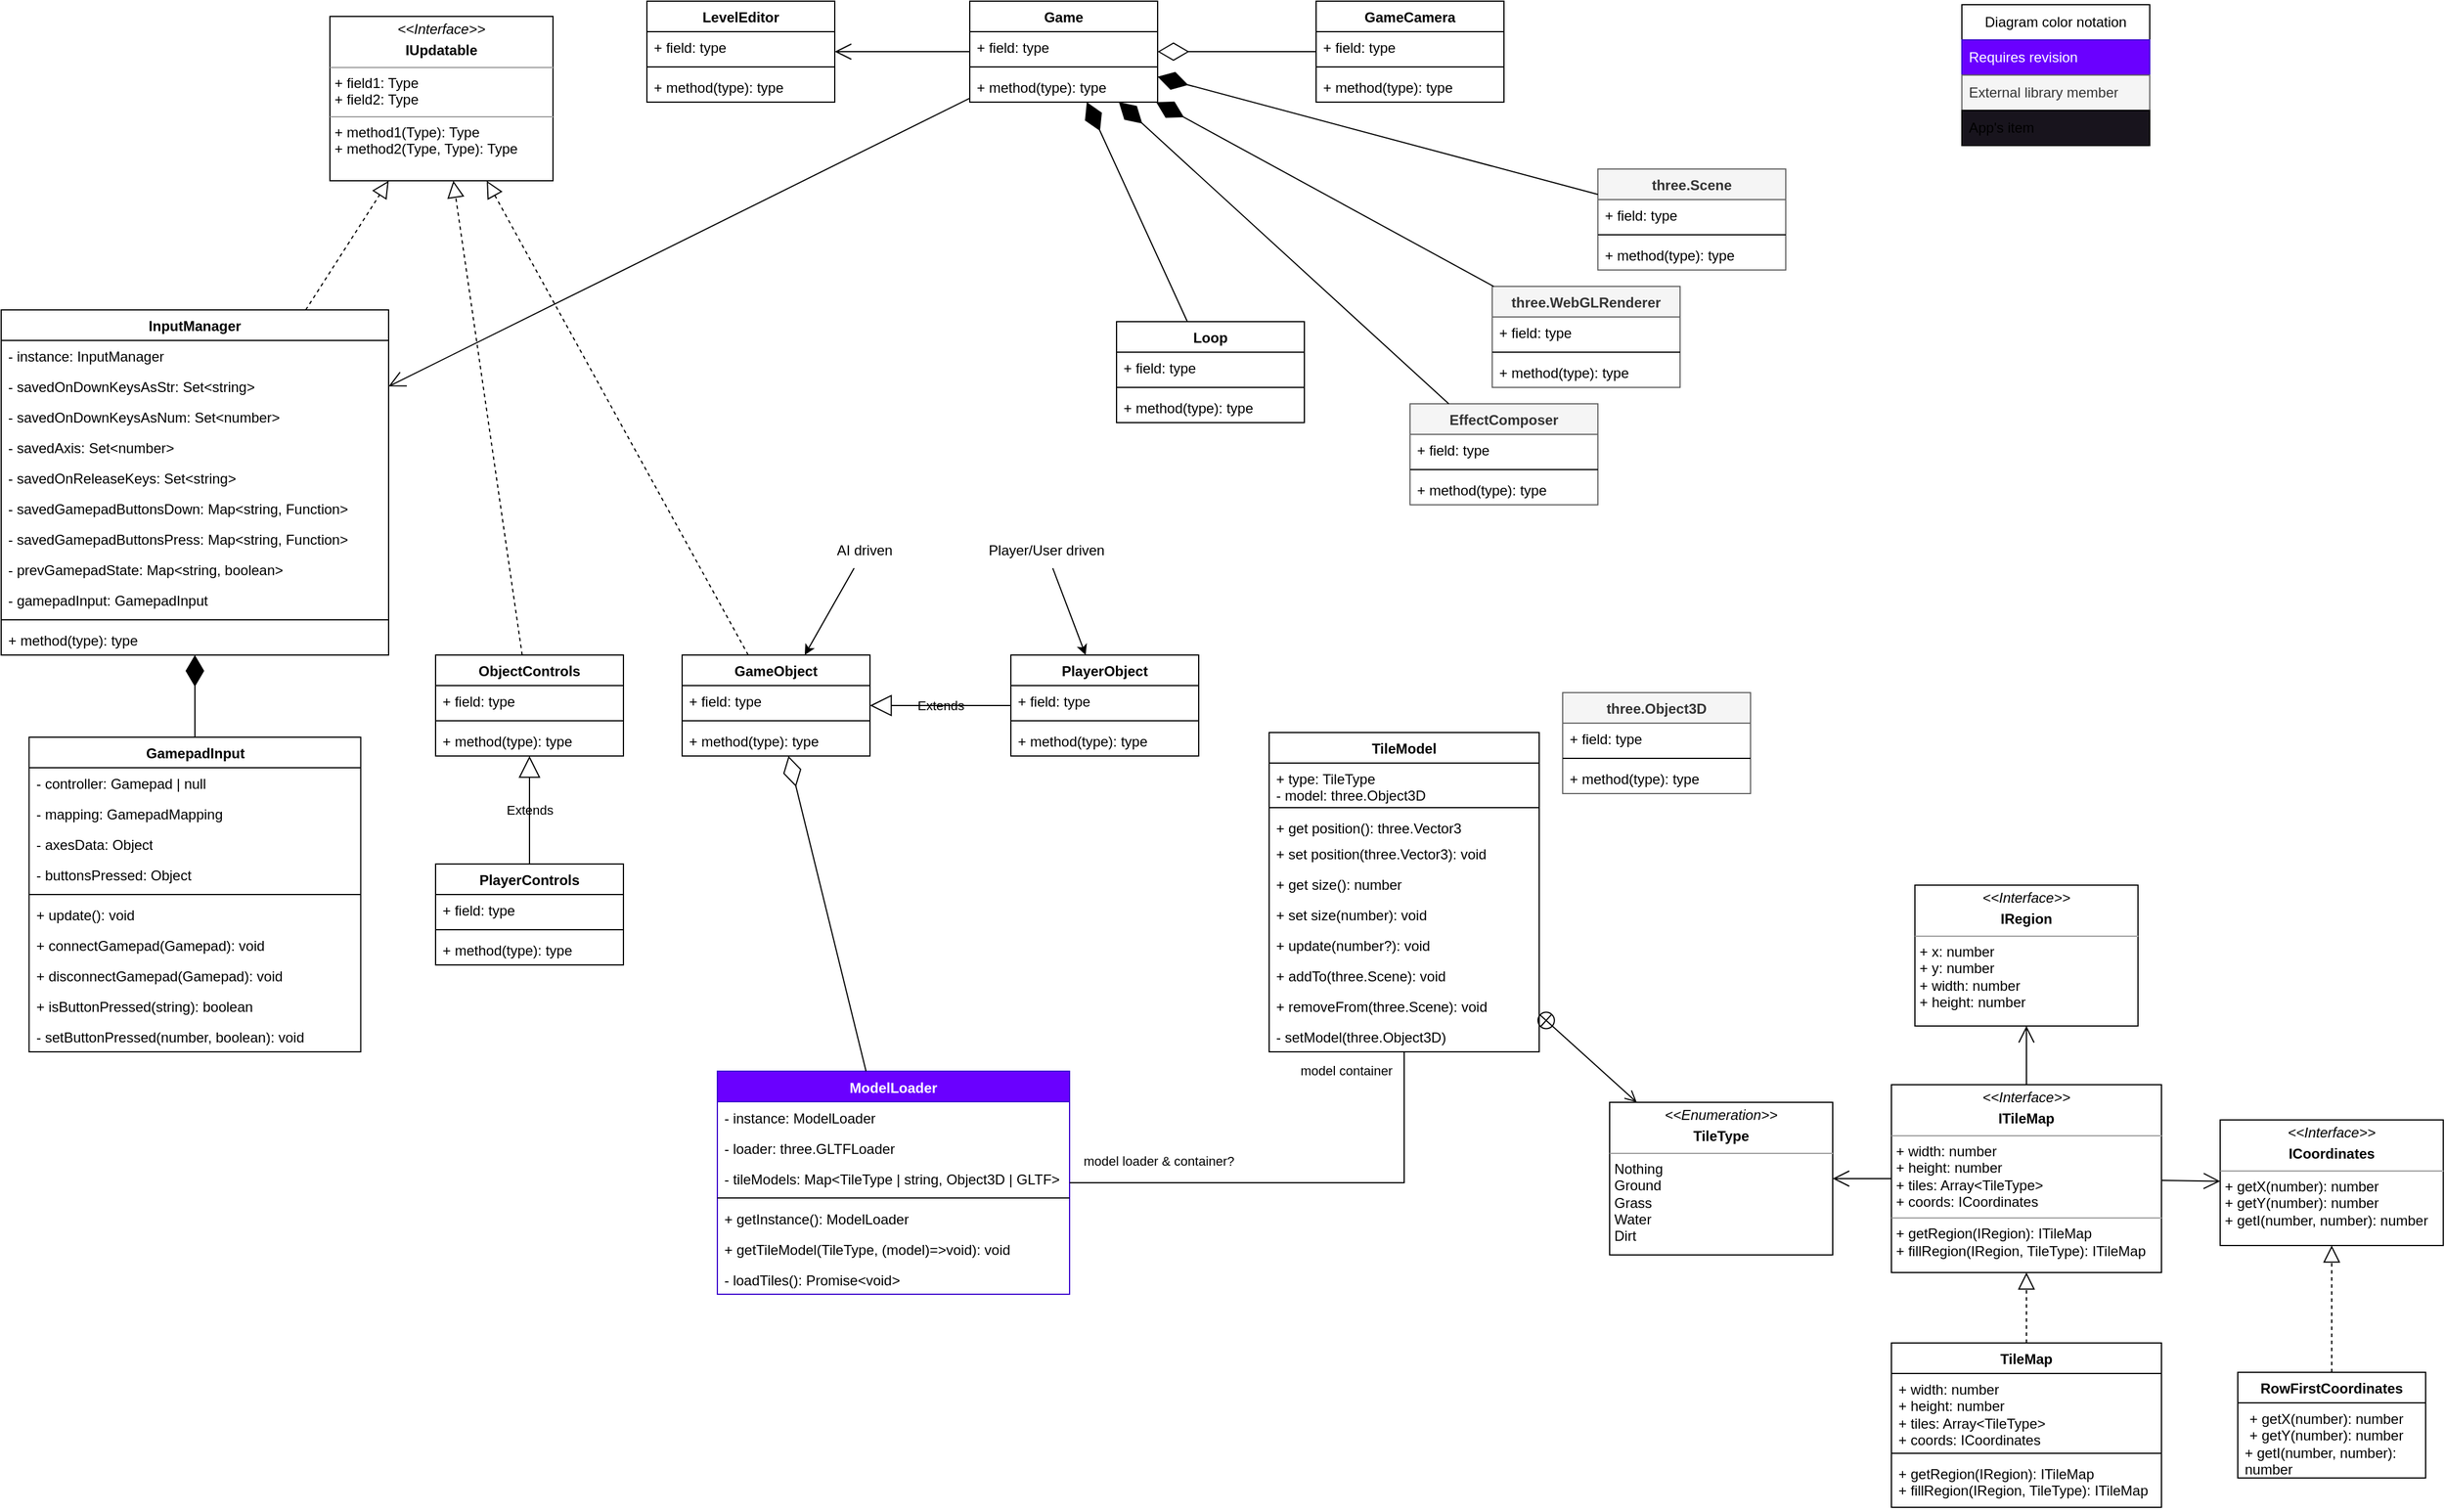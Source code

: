 <mxfile>
    <diagram name="Page-1" id="s4xQA4MzKtkiSZXsLLzP">
        <mxGraphModel dx="2334" dy="1061" grid="1" gridSize="10" guides="1" tooltips="1" connect="1" arrows="1" fold="1" page="1" pageScale="1" pageWidth="850" pageHeight="1100" background="none" math="0" shadow="0">
            <root>
                <mxCell id="0"/>
                <mxCell id="1" parent="0"/>
                <mxCell id="J7IV816btGP2N2LQKdfI-1" value="&lt;div&gt;GameObject&lt;/div&gt;" style="swimlane;fontStyle=1;align=center;verticalAlign=top;childLayout=stackLayout;horizontal=1;startSize=26;horizontalStack=0;resizeParent=1;resizeParentMax=0;resizeLast=0;collapsible=1;marginBottom=0;whiteSpace=wrap;html=1;rounded=0;labelBackgroundColor=none;" parent="1" vertex="1">
                    <mxGeometry x="350" y="584" width="160" height="86" as="geometry"/>
                </mxCell>
                <mxCell id="J7IV816btGP2N2LQKdfI-2" value="+ field: type" style="text;strokeColor=none;fillColor=none;align=left;verticalAlign=top;spacingLeft=4;spacingRight=4;overflow=hidden;rotatable=0;points=[[0,0.5],[1,0.5]];portConstraint=eastwest;whiteSpace=wrap;html=1;rounded=0;labelBackgroundColor=none;" parent="J7IV816btGP2N2LQKdfI-1" vertex="1">
                    <mxGeometry y="26" width="160" height="26" as="geometry"/>
                </mxCell>
                <mxCell id="J7IV816btGP2N2LQKdfI-3" value="" style="line;strokeWidth=1;fillColor=none;align=left;verticalAlign=middle;spacingTop=-1;spacingLeft=3;spacingRight=3;rotatable=0;labelPosition=right;points=[];portConstraint=eastwest;rounded=0;labelBackgroundColor=none;" parent="J7IV816btGP2N2LQKdfI-1" vertex="1">
                    <mxGeometry y="52" width="160" height="8" as="geometry"/>
                </mxCell>
                <mxCell id="J7IV816btGP2N2LQKdfI-4" value="+ method(type): type" style="text;strokeColor=none;fillColor=none;align=left;verticalAlign=top;spacingLeft=4;spacingRight=4;overflow=hidden;rotatable=0;points=[[0,0.5],[1,0.5]];portConstraint=eastwest;whiteSpace=wrap;html=1;rounded=0;labelBackgroundColor=none;" parent="J7IV816btGP2N2LQKdfI-1" vertex="1">
                    <mxGeometry y="60" width="160" height="26" as="geometry"/>
                </mxCell>
                <mxCell id="J7IV816btGP2N2LQKdfI-7" value="PlayerObject" style="swimlane;fontStyle=1;align=center;verticalAlign=top;childLayout=stackLayout;horizontal=1;startSize=26;horizontalStack=0;resizeParent=1;resizeParentMax=0;resizeLast=0;collapsible=1;marginBottom=0;whiteSpace=wrap;html=1;rounded=0;labelBackgroundColor=none;" parent="1" vertex="1">
                    <mxGeometry x="630" y="584" width="160" height="86" as="geometry"/>
                </mxCell>
                <mxCell id="J7IV816btGP2N2LQKdfI-8" value="+ field: type" style="text;strokeColor=none;fillColor=none;align=left;verticalAlign=top;spacingLeft=4;spacingRight=4;overflow=hidden;rotatable=0;points=[[0,0.5],[1,0.5]];portConstraint=eastwest;whiteSpace=wrap;html=1;rounded=0;labelBackgroundColor=none;" parent="J7IV816btGP2N2LQKdfI-7" vertex="1">
                    <mxGeometry y="26" width="160" height="26" as="geometry"/>
                </mxCell>
                <mxCell id="J7IV816btGP2N2LQKdfI-9" value="" style="line;strokeWidth=1;fillColor=none;align=left;verticalAlign=middle;spacingTop=-1;spacingLeft=3;spacingRight=3;rotatable=0;labelPosition=right;points=[];portConstraint=eastwest;rounded=0;labelBackgroundColor=none;" parent="J7IV816btGP2N2LQKdfI-7" vertex="1">
                    <mxGeometry y="52" width="160" height="8" as="geometry"/>
                </mxCell>
                <mxCell id="J7IV816btGP2N2LQKdfI-10" value="+ method(type): type" style="text;strokeColor=none;fillColor=none;align=left;verticalAlign=top;spacingLeft=4;spacingRight=4;overflow=hidden;rotatable=0;points=[[0,0.5],[1,0.5]];portConstraint=eastwest;whiteSpace=wrap;html=1;rounded=0;labelBackgroundColor=none;" parent="J7IV816btGP2N2LQKdfI-7" vertex="1">
                    <mxGeometry y="60" width="160" height="26" as="geometry"/>
                </mxCell>
                <mxCell id="J7IV816btGP2N2LQKdfI-11" value="Loop" style="swimlane;fontStyle=1;align=center;verticalAlign=top;childLayout=stackLayout;horizontal=1;startSize=26;horizontalStack=0;resizeParent=1;resizeParentMax=0;resizeLast=0;collapsible=1;marginBottom=0;whiteSpace=wrap;html=1;rounded=0;labelBackgroundColor=none;" parent="1" vertex="1">
                    <mxGeometry x="720" y="300" width="160" height="86" as="geometry"/>
                </mxCell>
                <mxCell id="J7IV816btGP2N2LQKdfI-12" value="+ field: type" style="text;strokeColor=none;fillColor=none;align=left;verticalAlign=top;spacingLeft=4;spacingRight=4;overflow=hidden;rotatable=0;points=[[0,0.5],[1,0.5]];portConstraint=eastwest;whiteSpace=wrap;html=1;rounded=0;labelBackgroundColor=none;" parent="J7IV816btGP2N2LQKdfI-11" vertex="1">
                    <mxGeometry y="26" width="160" height="26" as="geometry"/>
                </mxCell>
                <mxCell id="J7IV816btGP2N2LQKdfI-13" value="" style="line;strokeWidth=1;fillColor=none;align=left;verticalAlign=middle;spacingTop=-1;spacingLeft=3;spacingRight=3;rotatable=0;labelPosition=right;points=[];portConstraint=eastwest;rounded=0;labelBackgroundColor=none;" parent="J7IV816btGP2N2LQKdfI-11" vertex="1">
                    <mxGeometry y="52" width="160" height="8" as="geometry"/>
                </mxCell>
                <mxCell id="J7IV816btGP2N2LQKdfI-14" value="+ method(type): type" style="text;strokeColor=none;fillColor=none;align=left;verticalAlign=top;spacingLeft=4;spacingRight=4;overflow=hidden;rotatable=0;points=[[0,0.5],[1,0.5]];portConstraint=eastwest;whiteSpace=wrap;html=1;rounded=0;labelBackgroundColor=none;" parent="J7IV816btGP2N2LQKdfI-11" vertex="1">
                    <mxGeometry y="60" width="160" height="26" as="geometry"/>
                </mxCell>
                <mxCell id="J7IV816btGP2N2LQKdfI-17" value="" style="endArrow=block;dashed=1;endFill=0;endSize=12;html=1;rounded=0;labelBackgroundColor=none;fontColor=default;" parent="1" source="J7IV816btGP2N2LQKdfI-1" target="J7IV816btGP2N2LQKdfI-118" edge="1">
                    <mxGeometry width="160" relative="1" as="geometry">
                        <mxPoint x="160" y="318" as="sourcePoint"/>
                        <mxPoint x="320" y="318" as="targetPoint"/>
                    </mxGeometry>
                </mxCell>
                <mxCell id="J7IV816btGP2N2LQKdfI-18" value="Extends" style="endArrow=block;endSize=16;endFill=0;html=1;rounded=0;labelBackgroundColor=none;fontColor=default;" parent="1" source="J7IV816btGP2N2LQKdfI-7" target="J7IV816btGP2N2LQKdfI-1" edge="1">
                    <mxGeometry width="160" relative="1" as="geometry">
                        <mxPoint x="630" y="924" as="sourcePoint"/>
                        <mxPoint x="790" y="924" as="targetPoint"/>
                    </mxGeometry>
                </mxCell>
                <mxCell id="J7IV816btGP2N2LQKdfI-19" value="&lt;div&gt;GamepadInput&lt;/div&gt;" style="swimlane;fontStyle=1;align=center;verticalAlign=top;childLayout=stackLayout;horizontal=1;startSize=26;horizontalStack=0;resizeParent=1;resizeParentMax=0;resizeLast=0;collapsible=1;marginBottom=0;whiteSpace=wrap;html=1;rounded=0;labelBackgroundColor=none;" parent="1" vertex="1">
                    <mxGeometry x="-206.25" y="654" width="282.5" height="268" as="geometry"/>
                </mxCell>
                <mxCell id="J7IV816btGP2N2LQKdfI-20" value="- controller: Gamepad | null" style="text;strokeColor=none;fillColor=none;align=left;verticalAlign=top;spacingLeft=4;spacingRight=4;overflow=hidden;rotatable=0;points=[[0,0.5],[1,0.5]];portConstraint=eastwest;whiteSpace=wrap;html=1;rounded=0;labelBackgroundColor=none;" parent="J7IV816btGP2N2LQKdfI-19" vertex="1">
                    <mxGeometry y="26" width="282.5" height="26" as="geometry"/>
                </mxCell>
                <mxCell id="J7IV816btGP2N2LQKdfI-77" value="- mapping: GamepadMapping" style="text;strokeColor=none;fillColor=none;align=left;verticalAlign=top;spacingLeft=4;spacingRight=4;overflow=hidden;rotatable=0;points=[[0,0.5],[1,0.5]];portConstraint=eastwest;whiteSpace=wrap;html=1;rounded=0;labelBackgroundColor=none;" parent="J7IV816btGP2N2LQKdfI-19" vertex="1">
                    <mxGeometry y="52" width="282.5" height="26" as="geometry"/>
                </mxCell>
                <mxCell id="J7IV816btGP2N2LQKdfI-78" value="- axesData: Object" style="text;strokeColor=none;fillColor=none;align=left;verticalAlign=top;spacingLeft=4;spacingRight=4;overflow=hidden;rotatable=0;points=[[0,0.5],[1,0.5]];portConstraint=eastwest;whiteSpace=wrap;html=1;rounded=0;labelBackgroundColor=none;" parent="J7IV816btGP2N2LQKdfI-19" vertex="1">
                    <mxGeometry y="78" width="282.5" height="26" as="geometry"/>
                </mxCell>
                <mxCell id="J7IV816btGP2N2LQKdfI-79" value="- buttonsPressed: Object" style="text;strokeColor=none;fillColor=none;align=left;verticalAlign=top;spacingLeft=4;spacingRight=4;overflow=hidden;rotatable=0;points=[[0,0.5],[1,0.5]];portConstraint=eastwest;whiteSpace=wrap;html=1;rounded=0;labelBackgroundColor=none;" parent="J7IV816btGP2N2LQKdfI-19" vertex="1">
                    <mxGeometry y="104" width="282.5" height="26" as="geometry"/>
                </mxCell>
                <mxCell id="J7IV816btGP2N2LQKdfI-21" value="" style="line;strokeWidth=1;fillColor=none;align=left;verticalAlign=middle;spacingTop=-1;spacingLeft=3;spacingRight=3;rotatable=0;labelPosition=right;points=[];portConstraint=eastwest;rounded=0;labelBackgroundColor=none;" parent="J7IV816btGP2N2LQKdfI-19" vertex="1">
                    <mxGeometry y="130" width="282.5" height="8" as="geometry"/>
                </mxCell>
                <mxCell id="J7IV816btGP2N2LQKdfI-83" value="+ update(): void" style="text;strokeColor=none;fillColor=none;align=left;verticalAlign=top;spacingLeft=4;spacingRight=4;overflow=hidden;rotatable=0;points=[[0,0.5],[1,0.5]];portConstraint=eastwest;whiteSpace=wrap;html=1;rounded=0;labelBackgroundColor=none;" parent="J7IV816btGP2N2LQKdfI-19" vertex="1">
                    <mxGeometry y="138" width="282.5" height="26" as="geometry"/>
                </mxCell>
                <mxCell id="J7IV816btGP2N2LQKdfI-22" value="+ connectGamepad(Gamepad): void" style="text;strokeColor=none;fillColor=none;align=left;verticalAlign=top;spacingLeft=4;spacingRight=4;overflow=hidden;rotatable=0;points=[[0,0.5],[1,0.5]];portConstraint=eastwest;whiteSpace=wrap;html=1;rounded=0;labelBackgroundColor=none;" parent="J7IV816btGP2N2LQKdfI-19" vertex="1">
                    <mxGeometry y="164" width="282.5" height="26" as="geometry"/>
                </mxCell>
                <mxCell id="J7IV816btGP2N2LQKdfI-81" value="+ disconnectGamepad(Gamepad): void" style="text;strokeColor=none;fillColor=none;align=left;verticalAlign=top;spacingLeft=4;spacingRight=4;overflow=hidden;rotatable=0;points=[[0,0.5],[1,0.5]];portConstraint=eastwest;whiteSpace=wrap;html=1;rounded=0;labelBackgroundColor=none;" parent="J7IV816btGP2N2LQKdfI-19" vertex="1">
                    <mxGeometry y="190" width="282.5" height="26" as="geometry"/>
                </mxCell>
                <mxCell id="J7IV816btGP2N2LQKdfI-82" value="+ isButtonPressed(string): boolean" style="text;strokeColor=none;fillColor=none;align=left;verticalAlign=top;spacingLeft=4;spacingRight=4;overflow=hidden;rotatable=0;points=[[0,0.5],[1,0.5]];portConstraint=eastwest;whiteSpace=wrap;html=1;rounded=0;labelBackgroundColor=none;" parent="J7IV816btGP2N2LQKdfI-19" vertex="1">
                    <mxGeometry y="216" width="282.5" height="26" as="geometry"/>
                </mxCell>
                <mxCell id="J7IV816btGP2N2LQKdfI-84" value="- setButtonPressed(number, boolean): void" style="text;strokeColor=none;fillColor=none;align=left;verticalAlign=top;spacingLeft=4;spacingRight=4;overflow=hidden;rotatable=0;points=[[0,0.5],[1,0.5]];portConstraint=eastwest;whiteSpace=wrap;html=1;rounded=0;labelBackgroundColor=none;" parent="J7IV816btGP2N2LQKdfI-19" vertex="1">
                    <mxGeometry y="242" width="282.5" height="26" as="geometry"/>
                </mxCell>
                <mxCell id="J7IV816btGP2N2LQKdfI-27" value="InputManager" style="swimlane;fontStyle=1;align=center;verticalAlign=top;childLayout=stackLayout;horizontal=1;startSize=26;horizontalStack=0;resizeParent=1;resizeParentMax=0;resizeLast=0;collapsible=1;marginBottom=0;whiteSpace=wrap;html=1;rounded=0;labelBackgroundColor=none;" parent="1" vertex="1">
                    <mxGeometry x="-230" y="290" width="330" height="294" as="geometry"/>
                </mxCell>
                <mxCell id="J7IV816btGP2N2LQKdfI-28" value="- instance: InputManager" style="text;strokeColor=none;fillColor=none;align=left;verticalAlign=top;spacingLeft=4;spacingRight=4;overflow=hidden;rotatable=0;points=[[0,0.5],[1,0.5]];portConstraint=eastwest;whiteSpace=wrap;html=1;rounded=0;labelBackgroundColor=none;" parent="J7IV816btGP2N2LQKdfI-27" vertex="1">
                    <mxGeometry y="26" width="330" height="26" as="geometry"/>
                </mxCell>
                <mxCell id="J7IV816btGP2N2LQKdfI-67" value="- savedOnDownKeysAsStr: Set&amp;lt;string&amp;gt;" style="text;strokeColor=none;fillColor=none;align=left;verticalAlign=top;spacingLeft=4;spacingRight=4;overflow=hidden;rotatable=0;points=[[0,0.5],[1,0.5]];portConstraint=eastwest;whiteSpace=wrap;html=1;rounded=0;labelBackgroundColor=none;" parent="J7IV816btGP2N2LQKdfI-27" vertex="1">
                    <mxGeometry y="52" width="330" height="26" as="geometry"/>
                </mxCell>
                <mxCell id="J7IV816btGP2N2LQKdfI-69" value="- savedOnDownKeysAsNum: Set&amp;lt;number&amp;gt;" style="text;strokeColor=none;fillColor=none;align=left;verticalAlign=top;spacingLeft=4;spacingRight=4;overflow=hidden;rotatable=0;points=[[0,0.5],[1,0.5]];portConstraint=eastwest;whiteSpace=wrap;html=1;rounded=0;labelBackgroundColor=none;" parent="J7IV816btGP2N2LQKdfI-27" vertex="1">
                    <mxGeometry y="78" width="330" height="26" as="geometry"/>
                </mxCell>
                <mxCell id="J7IV816btGP2N2LQKdfI-70" value="- savedAxis: Set&amp;lt;number&amp;gt;" style="text;strokeColor=none;fillColor=none;align=left;verticalAlign=top;spacingLeft=4;spacingRight=4;overflow=hidden;rotatable=0;points=[[0,0.5],[1,0.5]];portConstraint=eastwest;whiteSpace=wrap;html=1;rounded=0;labelBackgroundColor=none;" parent="J7IV816btGP2N2LQKdfI-27" vertex="1">
                    <mxGeometry y="104" width="330" height="26" as="geometry"/>
                </mxCell>
                <mxCell id="J7IV816btGP2N2LQKdfI-71" value="- savedOnReleaseKeys: Set&amp;lt;string&amp;gt;" style="text;strokeColor=none;fillColor=none;align=left;verticalAlign=top;spacingLeft=4;spacingRight=4;overflow=hidden;rotatable=0;points=[[0,0.5],[1,0.5]];portConstraint=eastwest;whiteSpace=wrap;html=1;rounded=0;labelBackgroundColor=none;" parent="J7IV816btGP2N2LQKdfI-27" vertex="1">
                    <mxGeometry y="130" width="330" height="26" as="geometry"/>
                </mxCell>
                <mxCell id="J7IV816btGP2N2LQKdfI-72" value="- savedGamepadButtonsDown: Map&amp;lt;string, Function&amp;gt;" style="text;strokeColor=none;fillColor=none;align=left;verticalAlign=top;spacingLeft=4;spacingRight=4;overflow=hidden;rotatable=0;points=[[0,0.5],[1,0.5]];portConstraint=eastwest;whiteSpace=wrap;html=1;rounded=0;labelBackgroundColor=none;" parent="J7IV816btGP2N2LQKdfI-27" vertex="1">
                    <mxGeometry y="156" width="330" height="26" as="geometry"/>
                </mxCell>
                <mxCell id="J7IV816btGP2N2LQKdfI-73" value="- savedGamepadButtonsPress: Map&amp;lt;string, Function&amp;gt;" style="text;strokeColor=none;fillColor=none;align=left;verticalAlign=top;spacingLeft=4;spacingRight=4;overflow=hidden;rotatable=0;points=[[0,0.5],[1,0.5]];portConstraint=eastwest;whiteSpace=wrap;html=1;rounded=0;labelBackgroundColor=none;" parent="J7IV816btGP2N2LQKdfI-27" vertex="1">
                    <mxGeometry y="182" width="330" height="26" as="geometry"/>
                </mxCell>
                <mxCell id="J7IV816btGP2N2LQKdfI-74" value="- prevGamepadState: Map&amp;lt;string, boolean&amp;gt;" style="text;strokeColor=none;fillColor=none;align=left;verticalAlign=top;spacingLeft=4;spacingRight=4;overflow=hidden;rotatable=0;points=[[0,0.5],[1,0.5]];portConstraint=eastwest;whiteSpace=wrap;html=1;rounded=0;labelBackgroundColor=none;" parent="J7IV816btGP2N2LQKdfI-27" vertex="1">
                    <mxGeometry y="208" width="330" height="26" as="geometry"/>
                </mxCell>
                <mxCell id="J7IV816btGP2N2LQKdfI-75" value="- gamepadInput: GamepadInput" style="text;strokeColor=none;fillColor=none;align=left;verticalAlign=top;spacingLeft=4;spacingRight=4;overflow=hidden;rotatable=0;points=[[0,0.5],[1,0.5]];portConstraint=eastwest;whiteSpace=wrap;html=1;rounded=0;labelBackgroundColor=none;" parent="J7IV816btGP2N2LQKdfI-27" vertex="1">
                    <mxGeometry y="234" width="330" height="26" as="geometry"/>
                </mxCell>
                <mxCell id="J7IV816btGP2N2LQKdfI-29" value="" style="line;strokeWidth=1;fillColor=none;align=left;verticalAlign=middle;spacingTop=-1;spacingLeft=3;spacingRight=3;rotatable=0;labelPosition=right;points=[];portConstraint=eastwest;rounded=0;labelBackgroundColor=none;" parent="J7IV816btGP2N2LQKdfI-27" vertex="1">
                    <mxGeometry y="260" width="330" height="8" as="geometry"/>
                </mxCell>
                <mxCell id="J7IV816btGP2N2LQKdfI-30" value="+ method(type): type" style="text;strokeColor=none;fillColor=none;align=left;verticalAlign=top;spacingLeft=4;spacingRight=4;overflow=hidden;rotatable=0;points=[[0,0.5],[1,0.5]];portConstraint=eastwest;whiteSpace=wrap;html=1;rounded=0;labelBackgroundColor=none;" parent="J7IV816btGP2N2LQKdfI-27" vertex="1">
                    <mxGeometry y="268" width="330" height="26" as="geometry"/>
                </mxCell>
                <mxCell id="J7IV816btGP2N2LQKdfI-39" value="&lt;div&gt;ObjectControls&lt;/div&gt;" style="swimlane;fontStyle=1;align=center;verticalAlign=top;childLayout=stackLayout;horizontal=1;startSize=26;horizontalStack=0;resizeParent=1;resizeParentMax=0;resizeLast=0;collapsible=1;marginBottom=0;whiteSpace=wrap;html=1;rounded=0;labelBackgroundColor=none;" parent="1" vertex="1">
                    <mxGeometry x="140" y="584" width="160" height="86" as="geometry"/>
                </mxCell>
                <mxCell id="J7IV816btGP2N2LQKdfI-40" value="+ field: type" style="text;strokeColor=none;fillColor=none;align=left;verticalAlign=top;spacingLeft=4;spacingRight=4;overflow=hidden;rotatable=0;points=[[0,0.5],[1,0.5]];portConstraint=eastwest;whiteSpace=wrap;html=1;rounded=0;labelBackgroundColor=none;" parent="J7IV816btGP2N2LQKdfI-39" vertex="1">
                    <mxGeometry y="26" width="160" height="26" as="geometry"/>
                </mxCell>
                <mxCell id="J7IV816btGP2N2LQKdfI-41" value="" style="line;strokeWidth=1;fillColor=none;align=left;verticalAlign=middle;spacingTop=-1;spacingLeft=3;spacingRight=3;rotatable=0;labelPosition=right;points=[];portConstraint=eastwest;rounded=0;labelBackgroundColor=none;" parent="J7IV816btGP2N2LQKdfI-39" vertex="1">
                    <mxGeometry y="52" width="160" height="8" as="geometry"/>
                </mxCell>
                <mxCell id="J7IV816btGP2N2LQKdfI-42" value="+ method(type): type" style="text;strokeColor=none;fillColor=none;align=left;verticalAlign=top;spacingLeft=4;spacingRight=4;overflow=hidden;rotatable=0;points=[[0,0.5],[1,0.5]];portConstraint=eastwest;whiteSpace=wrap;html=1;rounded=0;labelBackgroundColor=none;" parent="J7IV816btGP2N2LQKdfI-39" vertex="1">
                    <mxGeometry y="60" width="160" height="26" as="geometry"/>
                </mxCell>
                <mxCell id="J7IV816btGP2N2LQKdfI-43" value="PlayerControls" style="swimlane;fontStyle=1;align=center;verticalAlign=top;childLayout=stackLayout;horizontal=1;startSize=26;horizontalStack=0;resizeParent=1;resizeParentMax=0;resizeLast=0;collapsible=1;marginBottom=0;whiteSpace=wrap;html=1;rounded=0;labelBackgroundColor=none;" parent="1" vertex="1">
                    <mxGeometry x="140" y="762" width="160" height="86" as="geometry"/>
                </mxCell>
                <mxCell id="J7IV816btGP2N2LQKdfI-44" value="+ field: type" style="text;strokeColor=none;fillColor=none;align=left;verticalAlign=top;spacingLeft=4;spacingRight=4;overflow=hidden;rotatable=0;points=[[0,0.5],[1,0.5]];portConstraint=eastwest;whiteSpace=wrap;html=1;rounded=0;labelBackgroundColor=none;" parent="J7IV816btGP2N2LQKdfI-43" vertex="1">
                    <mxGeometry y="26" width="160" height="26" as="geometry"/>
                </mxCell>
                <mxCell id="J7IV816btGP2N2LQKdfI-45" value="" style="line;strokeWidth=1;fillColor=none;align=left;verticalAlign=middle;spacingTop=-1;spacingLeft=3;spacingRight=3;rotatable=0;labelPosition=right;points=[];portConstraint=eastwest;rounded=0;labelBackgroundColor=none;" parent="J7IV816btGP2N2LQKdfI-43" vertex="1">
                    <mxGeometry y="52" width="160" height="8" as="geometry"/>
                </mxCell>
                <mxCell id="J7IV816btGP2N2LQKdfI-46" value="+ method(type): type" style="text;strokeColor=none;fillColor=none;align=left;verticalAlign=top;spacingLeft=4;spacingRight=4;overflow=hidden;rotatable=0;points=[[0,0.5],[1,0.5]];portConstraint=eastwest;whiteSpace=wrap;html=1;rounded=0;labelBackgroundColor=none;" parent="J7IV816btGP2N2LQKdfI-43" vertex="1">
                    <mxGeometry y="60" width="160" height="26" as="geometry"/>
                </mxCell>
                <mxCell id="J7IV816btGP2N2LQKdfI-47" value="Extends" style="endArrow=block;endSize=16;endFill=0;html=1;rounded=0;labelBackgroundColor=none;fontColor=default;" parent="1" source="J7IV816btGP2N2LQKdfI-43" target="J7IV816btGP2N2LQKdfI-39" edge="1">
                    <mxGeometry width="160" relative="1" as="geometry">
                        <mxPoint x="280" y="694" as="sourcePoint"/>
                        <mxPoint x="440" y="694" as="targetPoint"/>
                    </mxGeometry>
                </mxCell>
                <mxCell id="J7IV816btGP2N2LQKdfI-52" value="&lt;div&gt;Game&lt;/div&gt;" style="swimlane;fontStyle=1;align=center;verticalAlign=top;childLayout=stackLayout;horizontal=1;startSize=26;horizontalStack=0;resizeParent=1;resizeParentMax=0;resizeLast=0;collapsible=1;marginBottom=0;whiteSpace=wrap;html=1;rounded=0;labelBackgroundColor=none;" parent="1" vertex="1">
                    <mxGeometry x="595" y="27" width="160" height="86" as="geometry"/>
                </mxCell>
                <mxCell id="J7IV816btGP2N2LQKdfI-53" value="+ field: type" style="text;strokeColor=none;fillColor=none;align=left;verticalAlign=top;spacingLeft=4;spacingRight=4;overflow=hidden;rotatable=0;points=[[0,0.5],[1,0.5]];portConstraint=eastwest;whiteSpace=wrap;html=1;rounded=0;labelBackgroundColor=none;" parent="J7IV816btGP2N2LQKdfI-52" vertex="1">
                    <mxGeometry y="26" width="160" height="26" as="geometry"/>
                </mxCell>
                <mxCell id="J7IV816btGP2N2LQKdfI-54" value="" style="line;strokeWidth=1;fillColor=none;align=left;verticalAlign=middle;spacingTop=-1;spacingLeft=3;spacingRight=3;rotatable=0;labelPosition=right;points=[];portConstraint=eastwest;rounded=0;labelBackgroundColor=none;" parent="J7IV816btGP2N2LQKdfI-52" vertex="1">
                    <mxGeometry y="52" width="160" height="8" as="geometry"/>
                </mxCell>
                <mxCell id="J7IV816btGP2N2LQKdfI-55" value="+ method(type): type" style="text;strokeColor=none;fillColor=none;align=left;verticalAlign=top;spacingLeft=4;spacingRight=4;overflow=hidden;rotatable=0;points=[[0,0.5],[1,0.5]];portConstraint=eastwest;whiteSpace=wrap;html=1;rounded=0;labelBackgroundColor=none;" parent="J7IV816btGP2N2LQKdfI-52" vertex="1">
                    <mxGeometry y="60" width="160" height="26" as="geometry"/>
                </mxCell>
                <mxCell id="J7IV816btGP2N2LQKdfI-57" value="" style="endArrow=diamondThin;endFill=1;endSize=24;html=1;rounded=0;labelBackgroundColor=none;fontColor=default;" parent="1" source="J7IV816btGP2N2LQKdfI-11" target="J7IV816btGP2N2LQKdfI-52" edge="1">
                    <mxGeometry width="160" relative="1" as="geometry">
                        <mxPoint x="720" y="257" as="sourcePoint"/>
                        <mxPoint x="720" y="97" as="targetPoint"/>
                    </mxGeometry>
                </mxCell>
                <mxCell id="J7IV816btGP2N2LQKdfI-60" value="" style="endArrow=open;endFill=1;endSize=12;html=1;rounded=0;labelBackgroundColor=none;fontColor=default;" parent="1" source="J7IV816btGP2N2LQKdfI-52" target="J7IV816btGP2N2LQKdfI-27" edge="1">
                    <mxGeometry width="160" relative="1" as="geometry">
                        <mxPoint x="800" y="310" as="sourcePoint"/>
                        <mxPoint x="1030" y="350" as="targetPoint"/>
                    </mxGeometry>
                </mxCell>
                <mxCell id="J7IV816btGP2N2LQKdfI-61" value="LevelEditor" style="swimlane;fontStyle=1;align=center;verticalAlign=top;childLayout=stackLayout;horizontal=1;startSize=26;horizontalStack=0;resizeParent=1;resizeParentMax=0;resizeLast=0;collapsible=1;marginBottom=0;whiteSpace=wrap;html=1;rounded=0;labelBackgroundColor=none;" parent="1" vertex="1">
                    <mxGeometry x="320" y="27" width="160" height="86" as="geometry"/>
                </mxCell>
                <mxCell id="J7IV816btGP2N2LQKdfI-62" value="+ field: type" style="text;strokeColor=none;fillColor=none;align=left;verticalAlign=top;spacingLeft=4;spacingRight=4;overflow=hidden;rotatable=0;points=[[0,0.5],[1,0.5]];portConstraint=eastwest;whiteSpace=wrap;html=1;rounded=0;labelBackgroundColor=none;" parent="J7IV816btGP2N2LQKdfI-61" vertex="1">
                    <mxGeometry y="26" width="160" height="26" as="geometry"/>
                </mxCell>
                <mxCell id="J7IV816btGP2N2LQKdfI-63" value="" style="line;strokeWidth=1;fillColor=none;align=left;verticalAlign=middle;spacingTop=-1;spacingLeft=3;spacingRight=3;rotatable=0;labelPosition=right;points=[];portConstraint=eastwest;rounded=0;labelBackgroundColor=none;" parent="J7IV816btGP2N2LQKdfI-61" vertex="1">
                    <mxGeometry y="52" width="160" height="8" as="geometry"/>
                </mxCell>
                <mxCell id="J7IV816btGP2N2LQKdfI-64" value="+ method(type): type" style="text;strokeColor=none;fillColor=none;align=left;verticalAlign=top;spacingLeft=4;spacingRight=4;overflow=hidden;rotatable=0;points=[[0,0.5],[1,0.5]];portConstraint=eastwest;whiteSpace=wrap;html=1;rounded=0;labelBackgroundColor=none;" parent="J7IV816btGP2N2LQKdfI-61" vertex="1">
                    <mxGeometry y="60" width="160" height="26" as="geometry"/>
                </mxCell>
                <mxCell id="J7IV816btGP2N2LQKdfI-65" value="" style="endArrow=open;endFill=1;endSize=12;html=1;rounded=0;labelBackgroundColor=none;fontColor=default;" parent="1" source="J7IV816btGP2N2LQKdfI-52" target="J7IV816btGP2N2LQKdfI-61" edge="1">
                    <mxGeometry width="160" relative="1" as="geometry">
                        <mxPoint x="790" y="270" as="sourcePoint"/>
                        <mxPoint x="930" y="401" as="targetPoint"/>
                    </mxGeometry>
                </mxCell>
                <mxCell id="J7IV816btGP2N2LQKdfI-66" value="" style="endArrow=diamondThin;endFill=1;endSize=24;html=1;rounded=0;labelBackgroundColor=none;fontColor=default;" parent="1" source="J7IV816btGP2N2LQKdfI-19" target="J7IV816btGP2N2LQKdfI-27" edge="1">
                    <mxGeometry width="160" relative="1" as="geometry">
                        <mxPoint x="-90" y="472" as="sourcePoint"/>
                        <mxPoint x="-90" y="388" as="targetPoint"/>
                    </mxGeometry>
                </mxCell>
                <mxCell id="J7IV816btGP2N2LQKdfI-80" value="" style="endArrow=block;dashed=1;endFill=0;endSize=12;html=1;rounded=0;labelBackgroundColor=none;fontColor=default;" parent="1" source="J7IV816btGP2N2LQKdfI-27" target="J7IV816btGP2N2LQKdfI-118" edge="1">
                    <mxGeometry width="160" relative="1" as="geometry">
                        <mxPoint x="400" y="210" as="sourcePoint"/>
                        <mxPoint x="400" y="130" as="targetPoint"/>
                    </mxGeometry>
                </mxCell>
                <mxCell id="J7IV816btGP2N2LQKdfI-85" value="" style="endArrow=block;dashed=1;endFill=0;endSize=12;html=1;rounded=0;labelBackgroundColor=none;fontColor=default;" parent="1" source="J7IV816btGP2N2LQKdfI-39" target="J7IV816btGP2N2LQKdfI-118" edge="1">
                    <mxGeometry width="160" relative="1" as="geometry">
                        <mxPoint x="140" y="358" as="sourcePoint"/>
                        <mxPoint x="140" y="188" as="targetPoint"/>
                    </mxGeometry>
                </mxCell>
                <mxCell id="J7IV816btGP2N2LQKdfI-87" value="&lt;div&gt;GameCamera&lt;/div&gt;" style="swimlane;fontStyle=1;align=center;verticalAlign=top;childLayout=stackLayout;horizontal=1;startSize=26;horizontalStack=0;resizeParent=1;resizeParentMax=0;resizeLast=0;collapsible=1;marginBottom=0;whiteSpace=wrap;html=1;rounded=0;labelBackgroundColor=none;" parent="1" vertex="1">
                    <mxGeometry x="890" y="27" width="160" height="86" as="geometry"/>
                </mxCell>
                <mxCell id="J7IV816btGP2N2LQKdfI-88" value="+ field: type" style="text;strokeColor=none;fillColor=none;align=left;verticalAlign=top;spacingLeft=4;spacingRight=4;overflow=hidden;rotatable=0;points=[[0,0.5],[1,0.5]];portConstraint=eastwest;whiteSpace=wrap;html=1;rounded=0;labelBackgroundColor=none;" parent="J7IV816btGP2N2LQKdfI-87" vertex="1">
                    <mxGeometry y="26" width="160" height="26" as="geometry"/>
                </mxCell>
                <mxCell id="J7IV816btGP2N2LQKdfI-89" value="" style="line;strokeWidth=1;fillColor=none;align=left;verticalAlign=middle;spacingTop=-1;spacingLeft=3;spacingRight=3;rotatable=0;labelPosition=right;points=[];portConstraint=eastwest;rounded=0;labelBackgroundColor=none;" parent="J7IV816btGP2N2LQKdfI-87" vertex="1">
                    <mxGeometry y="52" width="160" height="8" as="geometry"/>
                </mxCell>
                <mxCell id="J7IV816btGP2N2LQKdfI-90" value="+ method(type): type" style="text;strokeColor=none;fillColor=none;align=left;verticalAlign=top;spacingLeft=4;spacingRight=4;overflow=hidden;rotatable=0;points=[[0,0.5],[1,0.5]];portConstraint=eastwest;whiteSpace=wrap;html=1;rounded=0;labelBackgroundColor=none;" parent="J7IV816btGP2N2LQKdfI-87" vertex="1">
                    <mxGeometry y="60" width="160" height="26" as="geometry"/>
                </mxCell>
                <mxCell id="J7IV816btGP2N2LQKdfI-92" value="" style="endArrow=diamondThin;endFill=0;endSize=24;html=1;rounded=0;labelBackgroundColor=none;fontColor=default;" parent="1" source="J7IV816btGP2N2LQKdfI-87" target="J7IV816btGP2N2LQKdfI-52" edge="1">
                    <mxGeometry width="160" relative="1" as="geometry">
                        <mxPoint x="1000" y="340" as="sourcePoint"/>
                        <mxPoint x="1160" y="340" as="targetPoint"/>
                    </mxGeometry>
                </mxCell>
                <mxCell id="J7IV816btGP2N2LQKdfI-93" value="&lt;div&gt;three.Scene&lt;/div&gt;" style="swimlane;fontStyle=1;align=center;verticalAlign=top;childLayout=stackLayout;horizontal=1;startSize=26;horizontalStack=0;resizeParent=1;resizeParentMax=0;resizeLast=0;collapsible=1;marginBottom=0;whiteSpace=wrap;html=1;rounded=0;labelBackgroundColor=none;fillColor=#f5f5f5;fontColor=#333333;strokeColor=#666666;" parent="1" vertex="1">
                    <mxGeometry x="1130" y="170" width="160" height="86" as="geometry"/>
                </mxCell>
                <mxCell id="J7IV816btGP2N2LQKdfI-94" value="+ field: type" style="text;strokeColor=none;fillColor=none;align=left;verticalAlign=top;spacingLeft=4;spacingRight=4;overflow=hidden;rotatable=0;points=[[0,0.5],[1,0.5]];portConstraint=eastwest;whiteSpace=wrap;html=1;rounded=0;labelBackgroundColor=none;" parent="J7IV816btGP2N2LQKdfI-93" vertex="1">
                    <mxGeometry y="26" width="160" height="26" as="geometry"/>
                </mxCell>
                <mxCell id="J7IV816btGP2N2LQKdfI-95" value="" style="line;strokeWidth=1;fillColor=none;align=left;verticalAlign=middle;spacingTop=-1;spacingLeft=3;spacingRight=3;rotatable=0;labelPosition=right;points=[];portConstraint=eastwest;rounded=0;labelBackgroundColor=none;" parent="J7IV816btGP2N2LQKdfI-93" vertex="1">
                    <mxGeometry y="52" width="160" height="8" as="geometry"/>
                </mxCell>
                <mxCell id="J7IV816btGP2N2LQKdfI-96" value="+ method(type): type" style="text;strokeColor=none;fillColor=none;align=left;verticalAlign=top;spacingLeft=4;spacingRight=4;overflow=hidden;rotatable=0;points=[[0,0.5],[1,0.5]];portConstraint=eastwest;whiteSpace=wrap;html=1;rounded=0;labelBackgroundColor=none;" parent="J7IV816btGP2N2LQKdfI-93" vertex="1">
                    <mxGeometry y="60" width="160" height="26" as="geometry"/>
                </mxCell>
                <mxCell id="J7IV816btGP2N2LQKdfI-97" value="three.WebGLRenderer" style="swimlane;fontStyle=1;align=center;verticalAlign=top;childLayout=stackLayout;horizontal=1;startSize=26;horizontalStack=0;resizeParent=1;resizeParentMax=0;resizeLast=0;collapsible=1;marginBottom=0;whiteSpace=wrap;html=1;rounded=0;labelBackgroundColor=none;fillColor=#f5f5f5;strokeColor=#666666;fontColor=#333333;" parent="1" vertex="1">
                    <mxGeometry x="1040" y="270" width="160" height="86" as="geometry"/>
                </mxCell>
                <mxCell id="J7IV816btGP2N2LQKdfI-98" value="+ field: type" style="text;strokeColor=none;fillColor=none;align=left;verticalAlign=top;spacingLeft=4;spacingRight=4;overflow=hidden;rotatable=0;points=[[0,0.5],[1,0.5]];portConstraint=eastwest;whiteSpace=wrap;html=1;rounded=0;labelBackgroundColor=none;" parent="J7IV816btGP2N2LQKdfI-97" vertex="1">
                    <mxGeometry y="26" width="160" height="26" as="geometry"/>
                </mxCell>
                <mxCell id="J7IV816btGP2N2LQKdfI-99" value="" style="line;strokeWidth=1;fillColor=none;align=left;verticalAlign=middle;spacingTop=-1;spacingLeft=3;spacingRight=3;rotatable=0;labelPosition=right;points=[];portConstraint=eastwest;rounded=0;labelBackgroundColor=none;" parent="J7IV816btGP2N2LQKdfI-97" vertex="1">
                    <mxGeometry y="52" width="160" height="8" as="geometry"/>
                </mxCell>
                <mxCell id="J7IV816btGP2N2LQKdfI-100" value="+ method(type): type" style="text;strokeColor=none;fillColor=none;align=left;verticalAlign=top;spacingLeft=4;spacingRight=4;overflow=hidden;rotatable=0;points=[[0,0.5],[1,0.5]];portConstraint=eastwest;whiteSpace=wrap;html=1;rounded=0;labelBackgroundColor=none;" parent="J7IV816btGP2N2LQKdfI-97" vertex="1">
                    <mxGeometry y="60" width="160" height="26" as="geometry"/>
                </mxCell>
                <mxCell id="J7IV816btGP2N2LQKdfI-102" value="" style="endArrow=diamondThin;endFill=1;endSize=24;html=1;rounded=0;labelBackgroundColor=none;fontColor=default;" parent="1" source="J7IV816btGP2N2LQKdfI-97" target="J7IV816btGP2N2LQKdfI-52" edge="1">
                    <mxGeometry width="160" relative="1" as="geometry">
                        <mxPoint x="900" y="330" as="sourcePoint"/>
                        <mxPoint x="1060" y="330" as="targetPoint"/>
                    </mxGeometry>
                </mxCell>
                <mxCell id="J7IV816btGP2N2LQKdfI-103" value="" style="endArrow=diamondThin;endFill=1;endSize=24;html=1;rounded=0;labelBackgroundColor=none;fontColor=default;" parent="1" source="J7IV816btGP2N2LQKdfI-93" target="J7IV816btGP2N2LQKdfI-52" edge="1">
                    <mxGeometry width="160" relative="1" as="geometry">
                        <mxPoint x="1181.25" y="317" as="sourcePoint"/>
                        <mxPoint x="816.25" y="210" as="targetPoint"/>
                    </mxGeometry>
                </mxCell>
                <mxCell id="J7IV816btGP2N2LQKdfI-106" value="TileModel" style="swimlane;fontStyle=1;align=center;verticalAlign=top;childLayout=stackLayout;horizontal=1;startSize=26;horizontalStack=0;resizeParent=1;resizeParentMax=0;resizeLast=0;collapsible=1;marginBottom=0;whiteSpace=wrap;html=1;rounded=0;labelBackgroundColor=none;" parent="1" vertex="1">
                    <mxGeometry x="850" y="650" width="230" height="272" as="geometry"/>
                </mxCell>
                <mxCell id="J7IV816btGP2N2LQKdfI-107" value="&lt;div&gt;+ type: TileType&lt;/div&gt;&lt;div&gt;- model: three.Object3D&lt;/div&gt;" style="text;strokeColor=none;fillColor=none;align=left;verticalAlign=top;spacingLeft=4;spacingRight=4;overflow=hidden;rotatable=0;points=[[0,0.5],[1,0.5]];portConstraint=eastwest;whiteSpace=wrap;html=1;rounded=0;labelBackgroundColor=none;" parent="J7IV816btGP2N2LQKdfI-106" vertex="1">
                    <mxGeometry y="26" width="230" height="34" as="geometry"/>
                </mxCell>
                <mxCell id="J7IV816btGP2N2LQKdfI-108" value="" style="line;strokeWidth=1;fillColor=none;align=left;verticalAlign=middle;spacingTop=-1;spacingLeft=3;spacingRight=3;rotatable=0;labelPosition=right;points=[];portConstraint=eastwest;rounded=0;labelBackgroundColor=none;" parent="J7IV816btGP2N2LQKdfI-106" vertex="1">
                    <mxGeometry y="60" width="230" height="8" as="geometry"/>
                </mxCell>
                <mxCell id="J7IV816btGP2N2LQKdfI-109" value="&lt;div&gt;+ get position(): three.Vector3&lt;/div&gt;" style="text;strokeColor=none;fillColor=none;align=left;verticalAlign=top;spacingLeft=4;spacingRight=4;overflow=hidden;rotatable=0;points=[[0,0.5],[1,0.5]];portConstraint=eastwest;whiteSpace=wrap;html=1;rounded=0;labelBackgroundColor=none;" parent="J7IV816btGP2N2LQKdfI-106" vertex="1">
                    <mxGeometry y="68" width="230" height="22" as="geometry"/>
                </mxCell>
                <mxCell id="HH0zz30HBKJjNm-XvhAG-31" value="+ set position(three.Vector3): void" style="text;strokeColor=none;fillColor=none;align=left;verticalAlign=top;spacingLeft=4;spacingRight=4;overflow=hidden;rotatable=0;points=[[0,0.5],[1,0.5]];portConstraint=eastwest;whiteSpace=wrap;html=1;" parent="J7IV816btGP2N2LQKdfI-106" vertex="1">
                    <mxGeometry y="90" width="230" height="26" as="geometry"/>
                </mxCell>
                <mxCell id="HH0zz30HBKJjNm-XvhAG-32" value="+ get size(): number" style="text;strokeColor=none;fillColor=none;align=left;verticalAlign=top;spacingLeft=4;spacingRight=4;overflow=hidden;rotatable=0;points=[[0,0.5],[1,0.5]];portConstraint=eastwest;whiteSpace=wrap;html=1;" parent="J7IV816btGP2N2LQKdfI-106" vertex="1">
                    <mxGeometry y="116" width="230" height="26" as="geometry"/>
                </mxCell>
                <mxCell id="HH0zz30HBKJjNm-XvhAG-33" value="+ set size(number): void" style="text;strokeColor=none;fillColor=none;align=left;verticalAlign=top;spacingLeft=4;spacingRight=4;overflow=hidden;rotatable=0;points=[[0,0.5],[1,0.5]];portConstraint=eastwest;whiteSpace=wrap;html=1;" parent="J7IV816btGP2N2LQKdfI-106" vertex="1">
                    <mxGeometry y="142" width="230" height="26" as="geometry"/>
                </mxCell>
                <mxCell id="HH0zz30HBKJjNm-XvhAG-34" value="+ update(number?): void" style="text;strokeColor=none;fillColor=none;align=left;verticalAlign=top;spacingLeft=4;spacingRight=4;overflow=hidden;rotatable=0;points=[[0,0.5],[1,0.5]];portConstraint=eastwest;whiteSpace=wrap;html=1;" parent="J7IV816btGP2N2LQKdfI-106" vertex="1">
                    <mxGeometry y="168" width="230" height="26" as="geometry"/>
                </mxCell>
                <mxCell id="HH0zz30HBKJjNm-XvhAG-35" value="+ addTo(three.Scene): void" style="text;strokeColor=none;fillColor=none;align=left;verticalAlign=top;spacingLeft=4;spacingRight=4;overflow=hidden;rotatable=0;points=[[0,0.5],[1,0.5]];portConstraint=eastwest;whiteSpace=wrap;html=1;" parent="J7IV816btGP2N2LQKdfI-106" vertex="1">
                    <mxGeometry y="194" width="230" height="26" as="geometry"/>
                </mxCell>
                <mxCell id="HH0zz30HBKJjNm-XvhAG-36" value="+ removeFrom(three.Scene): void" style="text;strokeColor=none;fillColor=none;align=left;verticalAlign=top;spacingLeft=4;spacingRight=4;overflow=hidden;rotatable=0;points=[[0,0.5],[1,0.5]];portConstraint=eastwest;whiteSpace=wrap;html=1;" parent="J7IV816btGP2N2LQKdfI-106" vertex="1">
                    <mxGeometry y="220" width="230" height="26" as="geometry"/>
                </mxCell>
                <mxCell id="HH0zz30HBKJjNm-XvhAG-37" value="- setModel(three.Object3D)" style="text;strokeColor=none;fillColor=none;align=left;verticalAlign=top;spacingLeft=4;spacingRight=4;overflow=hidden;rotatable=0;points=[[0,0.5],[1,0.5]];portConstraint=eastwest;whiteSpace=wrap;html=1;" parent="J7IV816btGP2N2LQKdfI-106" vertex="1">
                    <mxGeometry y="246" width="230" height="26" as="geometry"/>
                </mxCell>
                <mxCell id="J7IV816btGP2N2LQKdfI-110" value="TileMap" style="swimlane;fontStyle=1;align=center;verticalAlign=top;childLayout=stackLayout;horizontal=1;startSize=26;horizontalStack=0;resizeParent=1;resizeParentMax=0;resizeLast=0;collapsible=1;marginBottom=0;whiteSpace=wrap;html=1;rounded=0;labelBackgroundColor=none;" parent="1" vertex="1">
                    <mxGeometry x="1380" y="1170" width="230" height="140" as="geometry"/>
                </mxCell>
                <mxCell id="J7IV816btGP2N2LQKdfI-111" value="&lt;div&gt;+ width: number&lt;/div&gt;&lt;div&gt;+ height: number&lt;/div&gt;&lt;div&gt;+ tiles: Array&amp;lt;TileType&amp;gt;&lt;/div&gt;&lt;div&gt;+ coords: ICoordinates&lt;br&gt;&lt;/div&gt;" style="text;strokeColor=none;fillColor=none;align=left;verticalAlign=top;spacingLeft=4;spacingRight=4;overflow=hidden;rotatable=0;points=[[0,0.5],[1,0.5]];portConstraint=eastwest;whiteSpace=wrap;html=1;rounded=0;labelBackgroundColor=none;" parent="J7IV816btGP2N2LQKdfI-110" vertex="1">
                    <mxGeometry y="26" width="230" height="64" as="geometry"/>
                </mxCell>
                <mxCell id="J7IV816btGP2N2LQKdfI-112" value="" style="line;strokeWidth=1;fillColor=none;align=left;verticalAlign=middle;spacingTop=-1;spacingLeft=3;spacingRight=3;rotatable=0;labelPosition=right;points=[];portConstraint=eastwest;rounded=0;labelBackgroundColor=none;" parent="J7IV816btGP2N2LQKdfI-110" vertex="1">
                    <mxGeometry y="90" width="230" height="8" as="geometry"/>
                </mxCell>
                <mxCell id="J7IV816btGP2N2LQKdfI-113" value="+ getRegion(IRegion): ITileMap&lt;br&gt;+ fillRegion(IRegion, TileType): ITileMap" style="text;strokeColor=none;fillColor=none;align=left;verticalAlign=top;spacingLeft=4;spacingRight=4;overflow=hidden;rotatable=0;points=[[0,0.5],[1,0.5]];portConstraint=eastwest;whiteSpace=wrap;html=1;rounded=0;labelBackgroundColor=none;" parent="J7IV816btGP2N2LQKdfI-110" vertex="1">
                    <mxGeometry y="98" width="230" height="42" as="geometry"/>
                </mxCell>
                <mxCell id="J7IV816btGP2N2LQKdfI-114" value="RowFirstCoordinates" style="swimlane;fontStyle=1;align=center;verticalAlign=top;childLayout=stackLayout;horizontal=1;startSize=26;horizontalStack=0;resizeParent=1;resizeParentMax=0;resizeLast=0;collapsible=1;marginBottom=0;whiteSpace=wrap;html=1;rounded=0;labelBackgroundColor=none;" parent="1" vertex="1">
                    <mxGeometry x="1675" y="1195" width="160" height="90" as="geometry"/>
                </mxCell>
                <mxCell id="J7IV816btGP2N2LQKdfI-117" value="&lt;p style=&quot;margin:0px;margin-left:4px;&quot;&gt;+ getX(number): number&lt;/p&gt;&lt;p style=&quot;margin:0px;margin-left:4px;&quot;&gt;+ getY(number): number&lt;/p&gt;+ getI(number, number): number" style="text;strokeColor=none;fillColor=none;align=left;verticalAlign=top;spacingLeft=4;spacingRight=4;overflow=hidden;rotatable=0;points=[[0,0.5],[1,0.5]];portConstraint=eastwest;whiteSpace=wrap;html=1;rounded=0;labelBackgroundColor=none;" parent="J7IV816btGP2N2LQKdfI-114" vertex="1">
                    <mxGeometry y="26" width="160" height="64" as="geometry"/>
                </mxCell>
                <mxCell id="J7IV816btGP2N2LQKdfI-118" value="&lt;p style=&quot;margin:0px;margin-top:4px;text-align:center;&quot;&gt;&lt;i&gt;&amp;lt;&amp;lt;Interface&amp;gt;&amp;gt;&lt;/i&gt;&lt;/p&gt;&lt;p style=&quot;margin:0px;margin-top:4px;text-align:center;&quot;&gt;&lt;b&gt;IUpdatable&lt;/b&gt;&lt;/p&gt;&lt;hr size=&quot;1&quot;&gt;&lt;p style=&quot;margin:0px;margin-left:4px;&quot;&gt;+ field1: Type&lt;br&gt;+ field2: Type&lt;/p&gt;&lt;hr size=&quot;1&quot;&gt;&lt;p style=&quot;margin:0px;margin-left:4px;&quot;&gt;+ method1(Type): Type&lt;br&gt;+ method2(Type, Type): Type&lt;/p&gt;" style="verticalAlign=top;align=left;overflow=fill;fontSize=12;fontFamily=Helvetica;html=1;whiteSpace=wrap;rounded=0;labelBackgroundColor=none;" parent="1" vertex="1">
                    <mxGeometry x="50" y="40" width="190" height="140" as="geometry"/>
                </mxCell>
                <mxCell id="J7IV816btGP2N2LQKdfI-119" value="&lt;p style=&quot;margin:0px;margin-top:4px;text-align:center;&quot;&gt;&lt;i&gt;&amp;lt;&amp;lt;Interface&amp;gt;&amp;gt;&lt;/i&gt;&lt;/p&gt;&lt;p style=&quot;margin:0px;margin-top:4px;text-align:center;&quot;&gt;&lt;b&gt;ICoordinates&lt;/b&gt;&lt;/p&gt;&lt;hr size=&quot;1&quot;&gt;&lt;p style=&quot;margin:0px;margin-left:4px;&quot;&gt;+ getX(number): number&lt;/p&gt;&lt;p style=&quot;margin:0px;margin-left:4px;&quot;&gt;+ getY(number): number&lt;/p&gt;&lt;p style=&quot;margin:0px;margin-left:4px;&quot;&gt;+ getI(number, number): number&lt;br&gt;&lt;/p&gt;" style="verticalAlign=top;align=left;overflow=fill;fontSize=12;fontFamily=Helvetica;html=1;whiteSpace=wrap;rounded=0;labelBackgroundColor=none;" parent="1" vertex="1">
                    <mxGeometry x="1660" y="980" width="190" height="107" as="geometry"/>
                </mxCell>
                <mxCell id="J7IV816btGP2N2LQKdfI-120" value="" style="endArrow=block;dashed=1;endFill=0;endSize=12;html=1;rounded=0;labelBackgroundColor=none;fontColor=default;" parent="1" source="J7IV816btGP2N2LQKdfI-114" target="J7IV816btGP2N2LQKdfI-119" edge="1">
                    <mxGeometry width="160" relative="1" as="geometry">
                        <mxPoint x="1530" y="643" as="sourcePoint"/>
                        <mxPoint x="1320" y="605" as="targetPoint"/>
                    </mxGeometry>
                </mxCell>
                <mxCell id="J7IV816btGP2N2LQKdfI-126" value="ModelLoader" style="swimlane;fontStyle=1;align=center;verticalAlign=top;childLayout=stackLayout;horizontal=1;startSize=26;horizontalStack=0;resizeParent=1;resizeParentMax=0;resizeLast=0;collapsible=1;marginBottom=0;whiteSpace=wrap;html=1;rounded=0;labelBackgroundColor=none;fillColor=#6a00ff;strokeColor=#3700CC;fontColor=#ffffff;" parent="1" vertex="1">
                    <mxGeometry x="380" y="938.5" width="300" height="190" as="geometry"/>
                </mxCell>
                <mxCell id="J7IV816btGP2N2LQKdfI-127" value="- instance: ModelLoader" style="text;strokeColor=none;fillColor=none;align=left;verticalAlign=top;spacingLeft=4;spacingRight=4;overflow=hidden;rotatable=0;points=[[0,0.5],[1,0.5]];portConstraint=eastwest;whiteSpace=wrap;html=1;rounded=0;labelBackgroundColor=none;" parent="J7IV816btGP2N2LQKdfI-126" vertex="1">
                    <mxGeometry y="26" width="300" height="26" as="geometry"/>
                </mxCell>
                <mxCell id="HH0zz30HBKJjNm-XvhAG-23" value="- loader: three.GLTFLoader" style="text;strokeColor=none;fillColor=none;align=left;verticalAlign=top;spacingLeft=4;spacingRight=4;overflow=hidden;rotatable=0;points=[[0,0.5],[1,0.5]];portConstraint=eastwest;whiteSpace=wrap;html=1;" parent="J7IV816btGP2N2LQKdfI-126" vertex="1">
                    <mxGeometry y="52" width="300" height="26" as="geometry"/>
                </mxCell>
                <mxCell id="HH0zz30HBKJjNm-XvhAG-24" value="- tileModels: Map&amp;lt;TileType | string, Object3D | GLTF&amp;gt;" style="text;strokeColor=none;fillColor=none;align=left;verticalAlign=top;spacingLeft=4;spacingRight=4;overflow=hidden;rotatable=0;points=[[0,0.5],[1,0.5]];portConstraint=eastwest;whiteSpace=wrap;html=1;" parent="J7IV816btGP2N2LQKdfI-126" vertex="1">
                    <mxGeometry y="78" width="300" height="26" as="geometry"/>
                </mxCell>
                <mxCell id="J7IV816btGP2N2LQKdfI-128" value="" style="line;strokeWidth=1;fillColor=none;align=left;verticalAlign=middle;spacingTop=-1;spacingLeft=3;spacingRight=3;rotatable=0;labelPosition=right;points=[];portConstraint=eastwest;rounded=0;labelBackgroundColor=none;" parent="J7IV816btGP2N2LQKdfI-126" vertex="1">
                    <mxGeometry y="104" width="300" height="8" as="geometry"/>
                </mxCell>
                <mxCell id="J7IV816btGP2N2LQKdfI-129" value="+ getInstance(): ModelLoader" style="text;strokeColor=none;fillColor=none;align=left;verticalAlign=top;spacingLeft=4;spacingRight=4;overflow=hidden;rotatable=0;points=[[0,0.5],[1,0.5]];portConstraint=eastwest;whiteSpace=wrap;html=1;rounded=0;labelBackgroundColor=none;" parent="J7IV816btGP2N2LQKdfI-126" vertex="1">
                    <mxGeometry y="112" width="300" height="26" as="geometry"/>
                </mxCell>
                <mxCell id="HH0zz30HBKJjNm-XvhAG-26" value="+ getTileModel(TileType, (model)=&amp;gt;void): void" style="text;strokeColor=none;fillColor=none;align=left;verticalAlign=top;spacingLeft=4;spacingRight=4;overflow=hidden;rotatable=0;points=[[0,0.5],[1,0.5]];portConstraint=eastwest;whiteSpace=wrap;html=1;rounded=0;labelBackgroundColor=none;" parent="J7IV816btGP2N2LQKdfI-126" vertex="1">
                    <mxGeometry y="138" width="300" height="26" as="geometry"/>
                </mxCell>
                <mxCell id="HH0zz30HBKJjNm-XvhAG-27" value="- loadTiles(): Promise&amp;lt;void&amp;gt;" style="text;strokeColor=none;fillColor=none;align=left;verticalAlign=top;spacingLeft=4;spacingRight=4;overflow=hidden;rotatable=0;points=[[0,0.5],[1,0.5]];portConstraint=eastwest;whiteSpace=wrap;html=1;rounded=0;labelBackgroundColor=none;" parent="J7IV816btGP2N2LQKdfI-126" vertex="1">
                    <mxGeometry y="164" width="300" height="26" as="geometry"/>
                </mxCell>
                <mxCell id="J7IV816btGP2N2LQKdfI-130" value="" style="endArrow=none;html=1;edgeStyle=orthogonalEdgeStyle;rounded=0;labelBackgroundColor=none;fontColor=default;" parent="1" source="J7IV816btGP2N2LQKdfI-126" target="J7IV816btGP2N2LQKdfI-106" edge="1">
                    <mxGeometry relative="1" as="geometry">
                        <mxPoint x="1165" y="893" as="sourcePoint"/>
                        <mxPoint x="1325" y="893" as="targetPoint"/>
                    </mxGeometry>
                </mxCell>
                <mxCell id="J7IV816btGP2N2LQKdfI-131" value="model loader &amp;amp; container?" style="edgeLabel;resizable=0;html=1;align=left;verticalAlign=bottom;rounded=0;labelBackgroundColor=none;" parent="J7IV816btGP2N2LQKdfI-130" connectable="0" vertex="1">
                    <mxGeometry x="-1" relative="1" as="geometry">
                        <mxPoint x="10" y="-10" as="offset"/>
                    </mxGeometry>
                </mxCell>
                <mxCell id="J7IV816btGP2N2LQKdfI-132" value="&lt;div&gt;model container&lt;/div&gt;" style="edgeLabel;resizable=0;html=1;align=right;verticalAlign=bottom;rounded=0;labelBackgroundColor=none;" parent="J7IV816btGP2N2LQKdfI-130" connectable="0" vertex="1">
                    <mxGeometry x="1" relative="1" as="geometry">
                        <mxPoint x="-10" y="24" as="offset"/>
                    </mxGeometry>
                </mxCell>
                <mxCell id="J7IV816btGP2N2LQKdfI-137" value="&lt;p style=&quot;margin:0px;margin-top:4px;text-align:center;&quot;&gt;&lt;i&gt;&amp;lt;&amp;lt;Interface&amp;gt;&amp;gt;&lt;/i&gt;&lt;b&gt;&lt;br&gt;&lt;/b&gt;&lt;/p&gt;&lt;p style=&quot;margin:0px;margin-top:4px;text-align:center;&quot;&gt;&lt;b&gt;ITileMap&lt;/b&gt;&lt;br&gt;&lt;b&gt;&lt;/b&gt;&lt;/p&gt;&lt;hr size=&quot;1&quot;&gt;&lt;p style=&quot;margin:0px;margin-left:4px;&quot;&gt;+ width: number&lt;br&gt;+ height: number&lt;/p&gt;&lt;p style=&quot;margin:0px;margin-left:4px;&quot;&gt;+ tiles: Array&amp;lt;TileType&amp;gt;&lt;/p&gt;&lt;p style=&quot;margin:0px;margin-left:4px;&quot;&gt;+ coords: ICoordinates&lt;/p&gt;&lt;hr size=&quot;1&quot;&gt;&lt;p style=&quot;margin:0px;margin-left:4px;&quot;&gt;+ getRegion(IRegion): ITileMap&lt;br&gt;+ fillRegion(IRegion, TileType): ITileMap&lt;/p&gt;" style="verticalAlign=top;align=left;overflow=fill;fontSize=12;fontFamily=Helvetica;html=1;whiteSpace=wrap;rounded=0;labelBackgroundColor=none;" parent="1" vertex="1">
                    <mxGeometry x="1380" y="950" width="230" height="160" as="geometry"/>
                </mxCell>
                <mxCell id="J7IV816btGP2N2LQKdfI-138" value="&lt;p style=&quot;margin:0px;margin-top:4px;text-align:center;&quot;&gt;&lt;i&gt;&amp;lt;&amp;lt;Interface&amp;gt;&amp;gt;&lt;/i&gt;&lt;b&gt;&lt;br&gt;&lt;/b&gt;&lt;/p&gt;&lt;p style=&quot;margin:0px;margin-top:4px;text-align:center;&quot;&gt;&lt;b&gt;IRegion&lt;/b&gt;&lt;/p&gt;&lt;hr size=&quot;1&quot;&gt;&lt;p style=&quot;margin:0px;margin-left:4px;&quot;&gt;+ x: number&lt;br&gt;+ y: number&lt;/p&gt;&lt;p style=&quot;margin:0px;margin-left:4px;&quot;&gt;+ width: number&lt;/p&gt;&lt;p style=&quot;margin:0px;margin-left:4px;&quot;&gt;+ height: number&lt;/p&gt;" style="verticalAlign=top;align=left;overflow=fill;fontSize=12;fontFamily=Helvetica;html=1;whiteSpace=wrap;rounded=0;labelBackgroundColor=none;" parent="1" vertex="1">
                    <mxGeometry x="1400" y="780" width="190" height="120" as="geometry"/>
                </mxCell>
                <mxCell id="J7IV816btGP2N2LQKdfI-139" value="" style="endArrow=block;dashed=1;endFill=0;endSize=12;html=1;rounded=0;labelBackgroundColor=none;fontColor=default;" parent="1" source="J7IV816btGP2N2LQKdfI-110" target="J7IV816btGP2N2LQKdfI-137" edge="1">
                    <mxGeometry width="160" relative="1" as="geometry">
                        <mxPoint x="1477.5" y="657" as="sourcePoint"/>
                        <mxPoint x="1562.5" y="737" as="targetPoint"/>
                    </mxGeometry>
                </mxCell>
                <mxCell id="J7IV816btGP2N2LQKdfI-141" value="&lt;p style=&quot;margin:0px;margin-top:4px;text-align:center;&quot;&gt;&lt;i&gt;&amp;lt;&amp;lt;Enumeration&amp;gt;&amp;gt;&lt;/i&gt;&lt;b&gt;&lt;br&gt;&lt;/b&gt;&lt;/p&gt;&lt;p style=&quot;margin:0px;margin-top:4px;text-align:center;&quot;&gt;&lt;b&gt;TileType&lt;/b&gt;&lt;/p&gt;&lt;hr size=&quot;1&quot;&gt;&lt;p style=&quot;margin:0px;margin-left:4px;&quot;&gt;Nothing&lt;br&gt;Ground&lt;/p&gt;&lt;p style=&quot;margin:0px;margin-left:4px;&quot;&gt;Grass&lt;/p&gt;&lt;p style=&quot;margin:0px;margin-left:4px;&quot;&gt;Water&lt;/p&gt;&lt;p style=&quot;margin:0px;margin-left:4px;&quot;&gt;Dirt&lt;/p&gt;" style="verticalAlign=top;align=left;overflow=fill;fontSize=12;fontFamily=Helvetica;html=1;whiteSpace=wrap;rounded=0;labelBackgroundColor=none;" parent="1" vertex="1">
                    <mxGeometry x="1140" y="965" width="190" height="130" as="geometry"/>
                </mxCell>
                <mxCell id="J7IV816btGP2N2LQKdfI-142" value="" style="endArrow=open;startArrow=circlePlus;endFill=0;startFill=0;endSize=8;html=1;rounded=0;labelBackgroundColor=none;fontColor=default;" parent="1" source="J7IV816btGP2N2LQKdfI-106" target="J7IV816btGP2N2LQKdfI-141" edge="1">
                    <mxGeometry width="160" relative="1" as="geometry">
                        <mxPoint x="1030" y="909" as="sourcePoint"/>
                        <mxPoint x="1190" y="909" as="targetPoint"/>
                    </mxGeometry>
                </mxCell>
                <mxCell id="HH0zz30HBKJjNm-XvhAG-2" value="EffectComposer" style="swimlane;fontStyle=1;align=center;verticalAlign=top;childLayout=stackLayout;horizontal=1;startSize=26;horizontalStack=0;resizeParent=1;resizeParentMax=0;resizeLast=0;collapsible=1;marginBottom=0;whiteSpace=wrap;html=1;rounded=0;labelBackgroundColor=none;fillColor=#f5f5f5;strokeColor=#666666;fontColor=#333333;" parent="1" vertex="1">
                    <mxGeometry x="970" y="370" width="160" height="86" as="geometry"/>
                </mxCell>
                <mxCell id="HH0zz30HBKJjNm-XvhAG-3" value="+ field: type" style="text;strokeColor=none;fillColor=none;align=left;verticalAlign=top;spacingLeft=4;spacingRight=4;overflow=hidden;rotatable=0;points=[[0,0.5],[1,0.5]];portConstraint=eastwest;whiteSpace=wrap;html=1;rounded=0;labelBackgroundColor=none;" parent="HH0zz30HBKJjNm-XvhAG-2" vertex="1">
                    <mxGeometry y="26" width="160" height="26" as="geometry"/>
                </mxCell>
                <mxCell id="HH0zz30HBKJjNm-XvhAG-4" value="" style="line;strokeWidth=1;fillColor=none;align=left;verticalAlign=middle;spacingTop=-1;spacingLeft=3;spacingRight=3;rotatable=0;labelPosition=right;points=[];portConstraint=eastwest;rounded=0;labelBackgroundColor=none;" parent="HH0zz30HBKJjNm-XvhAG-2" vertex="1">
                    <mxGeometry y="52" width="160" height="8" as="geometry"/>
                </mxCell>
                <mxCell id="HH0zz30HBKJjNm-XvhAG-5" value="+ method(type): type" style="text;strokeColor=none;fillColor=none;align=left;verticalAlign=top;spacingLeft=4;spacingRight=4;overflow=hidden;rotatable=0;points=[[0,0.5],[1,0.5]];portConstraint=eastwest;whiteSpace=wrap;html=1;rounded=0;labelBackgroundColor=none;" parent="HH0zz30HBKJjNm-XvhAG-2" vertex="1">
                    <mxGeometry y="60" width="160" height="26" as="geometry"/>
                </mxCell>
                <mxCell id="HH0zz30HBKJjNm-XvhAG-6" value="" style="endArrow=diamondThin;endFill=1;endSize=24;html=1;rounded=0;labelBackgroundColor=none;fontColor=default;" parent="1" source="HH0zz30HBKJjNm-XvhAG-2" target="J7IV816btGP2N2LQKdfI-52" edge="1">
                    <mxGeometry width="160" relative="1" as="geometry">
                        <mxPoint x="1050" y="316" as="sourcePoint"/>
                        <mxPoint x="763" y="159" as="targetPoint"/>
                    </mxGeometry>
                </mxCell>
                <mxCell id="HH0zz30HBKJjNm-XvhAG-7" value="" style="endArrow=open;endFill=1;endSize=12;html=1;rounded=0;" parent="1" source="J7IV816btGP2N2LQKdfI-137" target="J7IV816btGP2N2LQKdfI-138" edge="1">
                    <mxGeometry width="160" relative="1" as="geometry">
                        <mxPoint x="1290" y="1070" as="sourcePoint"/>
                        <mxPoint x="1450" y="1070" as="targetPoint"/>
                    </mxGeometry>
                </mxCell>
                <mxCell id="HH0zz30HBKJjNm-XvhAG-8" value="" style="endArrow=open;endFill=1;endSize=12;html=1;rounded=0;" parent="1" source="J7IV816btGP2N2LQKdfI-137" target="J7IV816btGP2N2LQKdfI-119" edge="1">
                    <mxGeometry width="160" relative="1" as="geometry">
                        <mxPoint x="1680" y="1090" as="sourcePoint"/>
                        <mxPoint x="1840" y="1090" as="targetPoint"/>
                    </mxGeometry>
                </mxCell>
                <mxCell id="HH0zz30HBKJjNm-XvhAG-9" value="Diagram color notation" style="swimlane;fontStyle=0;childLayout=stackLayout;horizontal=1;startSize=30;horizontalStack=0;resizeParent=1;resizeParentMax=0;resizeLast=0;collapsible=1;marginBottom=0;whiteSpace=wrap;html=1;strokeColor=default;fillColor=none;" parent="1" vertex="1">
                    <mxGeometry x="1440" y="30" width="160" height="120" as="geometry"/>
                </mxCell>
                <mxCell id="HH0zz30HBKJjNm-XvhAG-10" value="Requires revision" style="text;strokeColor=#3700CC;fillColor=#6a00ff;align=left;verticalAlign=middle;spacingLeft=4;spacingRight=4;overflow=hidden;points=[[0,0.5],[1,0.5]];portConstraint=eastwest;rotatable=0;whiteSpace=wrap;html=1;fontColor=#ffffff;" parent="HH0zz30HBKJjNm-XvhAG-9" vertex="1">
                    <mxGeometry y="30" width="160" height="30" as="geometry"/>
                </mxCell>
                <mxCell id="HH0zz30HBKJjNm-XvhAG-11" value="External library member" style="text;strokeColor=#666666;fillColor=#f5f5f5;align=left;verticalAlign=middle;spacingLeft=4;spacingRight=4;overflow=hidden;points=[[0,0.5],[1,0.5]];portConstraint=eastwest;rotatable=0;whiteSpace=wrap;html=1;fontColor=#333333;" parent="HH0zz30HBKJjNm-XvhAG-9" vertex="1">
                    <mxGeometry y="60" width="160" height="30" as="geometry"/>
                </mxCell>
                <mxCell id="HH0zz30HBKJjNm-XvhAG-12" value="App's item" style="text;strokeColor=default;fillColor=#18141D;align=left;verticalAlign=middle;spacingLeft=4;spacingRight=4;overflow=hidden;points=[[0,0.5],[1,0.5]];portConstraint=eastwest;rotatable=0;whiteSpace=wrap;html=1;" parent="HH0zz30HBKJjNm-XvhAG-9" vertex="1">
                    <mxGeometry y="90" width="160" height="30" as="geometry"/>
                </mxCell>
                <mxCell id="HH0zz30HBKJjNm-XvhAG-14" value="" style="endArrow=open;endFill=1;endSize=12;html=1;rounded=0;" parent="1" source="J7IV816btGP2N2LQKdfI-137" target="J7IV816btGP2N2LQKdfI-141" edge="1">
                    <mxGeometry width="160" relative="1" as="geometry">
                        <mxPoint x="1751" y="788" as="sourcePoint"/>
                        <mxPoint x="1720" y="898" as="targetPoint"/>
                    </mxGeometry>
                </mxCell>
                <mxCell id="HH0zz30HBKJjNm-XvhAG-19" value="three.Object3D" style="swimlane;fontStyle=1;align=center;verticalAlign=top;childLayout=stackLayout;horizontal=1;startSize=26;horizontalStack=0;resizeParent=1;resizeParentMax=0;resizeLast=0;collapsible=1;marginBottom=0;whiteSpace=wrap;html=1;rounded=0;labelBackgroundColor=none;fillColor=#f5f5f5;strokeColor=#666666;fontColor=#333333;" parent="1" vertex="1">
                    <mxGeometry x="1100" y="616" width="160" height="86" as="geometry"/>
                </mxCell>
                <mxCell id="HH0zz30HBKJjNm-XvhAG-20" value="+ field: type" style="text;strokeColor=none;fillColor=none;align=left;verticalAlign=top;spacingLeft=4;spacingRight=4;overflow=hidden;rotatable=0;points=[[0,0.5],[1,0.5]];portConstraint=eastwest;whiteSpace=wrap;html=1;rounded=0;labelBackgroundColor=none;" parent="HH0zz30HBKJjNm-XvhAG-19" vertex="1">
                    <mxGeometry y="26" width="160" height="26" as="geometry"/>
                </mxCell>
                <mxCell id="HH0zz30HBKJjNm-XvhAG-21" value="" style="line;strokeWidth=1;fillColor=none;align=left;verticalAlign=middle;spacingTop=-1;spacingLeft=3;spacingRight=3;rotatable=0;labelPosition=right;points=[];portConstraint=eastwest;rounded=0;labelBackgroundColor=none;" parent="HH0zz30HBKJjNm-XvhAG-19" vertex="1">
                    <mxGeometry y="52" width="160" height="8" as="geometry"/>
                </mxCell>
                <mxCell id="HH0zz30HBKJjNm-XvhAG-22" value="+ method(type): type" style="text;strokeColor=none;fillColor=none;align=left;verticalAlign=top;spacingLeft=4;spacingRight=4;overflow=hidden;rotatable=0;points=[[0,0.5],[1,0.5]];portConstraint=eastwest;whiteSpace=wrap;html=1;rounded=0;labelBackgroundColor=none;" parent="HH0zz30HBKJjNm-XvhAG-19" vertex="1">
                    <mxGeometry y="60" width="160" height="26" as="geometry"/>
                </mxCell>
                <mxCell id="3" value="" style="endArrow=diamondThin;endFill=0;endSize=24;html=1;" edge="1" parent="1" source="J7IV816btGP2N2LQKdfI-126" target="J7IV816btGP2N2LQKdfI-1">
                    <mxGeometry width="160" relative="1" as="geometry">
                        <mxPoint x="600" y="830" as="sourcePoint"/>
                        <mxPoint x="760" y="830" as="targetPoint"/>
                    </mxGeometry>
                </mxCell>
                <mxCell id="5" style="edgeStyle=none;html=1;" edge="1" parent="1" source="4" target="J7IV816btGP2N2LQKdfI-1">
                    <mxGeometry relative="1" as="geometry"/>
                </mxCell>
                <mxCell id="4" value="AI driven" style="text;html=1;align=center;verticalAlign=middle;resizable=0;points=[];autosize=1;strokeColor=none;fillColor=none;" vertex="1" parent="1">
                    <mxGeometry x="470" y="480" width="70" height="30" as="geometry"/>
                </mxCell>
                <mxCell id="7" style="edgeStyle=none;html=1;" edge="1" parent="1" source="6" target="J7IV816btGP2N2LQKdfI-7">
                    <mxGeometry relative="1" as="geometry"/>
                </mxCell>
                <mxCell id="6" value="Player/User driven" style="text;html=1;align=center;verticalAlign=middle;resizable=0;points=[];autosize=1;strokeColor=none;fillColor=none;" vertex="1" parent="1">
                    <mxGeometry x="600" y="480" width="120" height="30" as="geometry"/>
                </mxCell>
            </root>
        </mxGraphModel>
    </diagram>
</mxfile>
